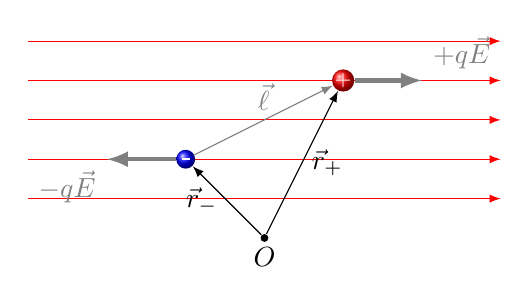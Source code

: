 \begin{tikzpicture}[>=latex]
	\foreach \i in {-1,-0.5,...,1} {
			\draw[->, red] (-3, \i) -- ++(6, 0);
		}

	\node [circle, ball color=blue, inner sep=1.2pt, text=white]
	(qn) at (-1,-0.5) {\tikz\draw[thick] (0,0) -- ++(0.1,0);};

	\node [circle, ball color=red, inner sep=0pt, text=white,
		font=\scriptsize] (qp) at (1,0.5) {$+$};


	\draw[->, ultra thick, gray] (qn) -- ++(-1, 0) node[below left]
	{$-q\vec{E}$};

	\draw[->, ultra thick, gray] (qp) -- ++(1, 0) node[above right]
	{$+q\vec{E}$};

	\node[inner sep=1pt, circle, fill] (O) at (0, -1.5) {};
	\node[below] at (O) {$O$};

	\draw[->] (O) -- node[left] {$\vec{r}_-$}(qn);
	\draw[->] (O) -- node[right] {$\vec{r}_+$}(qp);

	\draw[->, gray] (qn) -- node[above] {$\vec{\ell}$} (qp);
\end{tikzpicture}